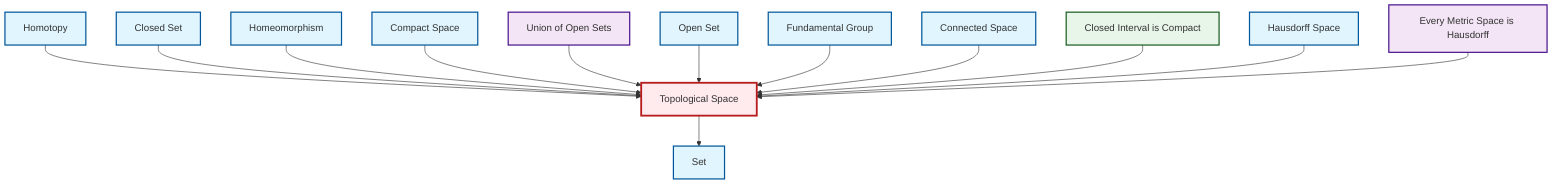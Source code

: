 graph TD
    classDef definition fill:#e1f5fe,stroke:#01579b,stroke-width:2px
    classDef theorem fill:#f3e5f5,stroke:#4a148c,stroke-width:2px
    classDef axiom fill:#fff3e0,stroke:#e65100,stroke-width:2px
    classDef example fill:#e8f5e9,stroke:#1b5e20,stroke-width:2px
    classDef current fill:#ffebee,stroke:#b71c1c,stroke-width:3px
    def-compact["Compact Space"]:::definition
    thm-metric-hausdorff["Every Metric Space is Hausdorff"]:::theorem
    def-connected["Connected Space"]:::definition
    def-set["Set"]:::definition
    def-homeomorphism["Homeomorphism"]:::definition
    def-closed-set["Closed Set"]:::definition
    def-hausdorff["Hausdorff Space"]:::definition
    ex-closed-interval-compact["Closed Interval is Compact"]:::example
    thm-union-open-sets["Union of Open Sets"]:::theorem
    def-homotopy["Homotopy"]:::definition
    def-open-set["Open Set"]:::definition
    def-topological-space["Topological Space"]:::definition
    def-fundamental-group["Fundamental Group"]:::definition
    def-homotopy --> def-topological-space
    def-topological-space --> def-set
    def-closed-set --> def-topological-space
    def-homeomorphism --> def-topological-space
    def-compact --> def-topological-space
    thm-union-open-sets --> def-topological-space
    def-open-set --> def-topological-space
    def-fundamental-group --> def-topological-space
    def-connected --> def-topological-space
    ex-closed-interval-compact --> def-topological-space
    def-hausdorff --> def-topological-space
    thm-metric-hausdorff --> def-topological-space
    class def-topological-space current